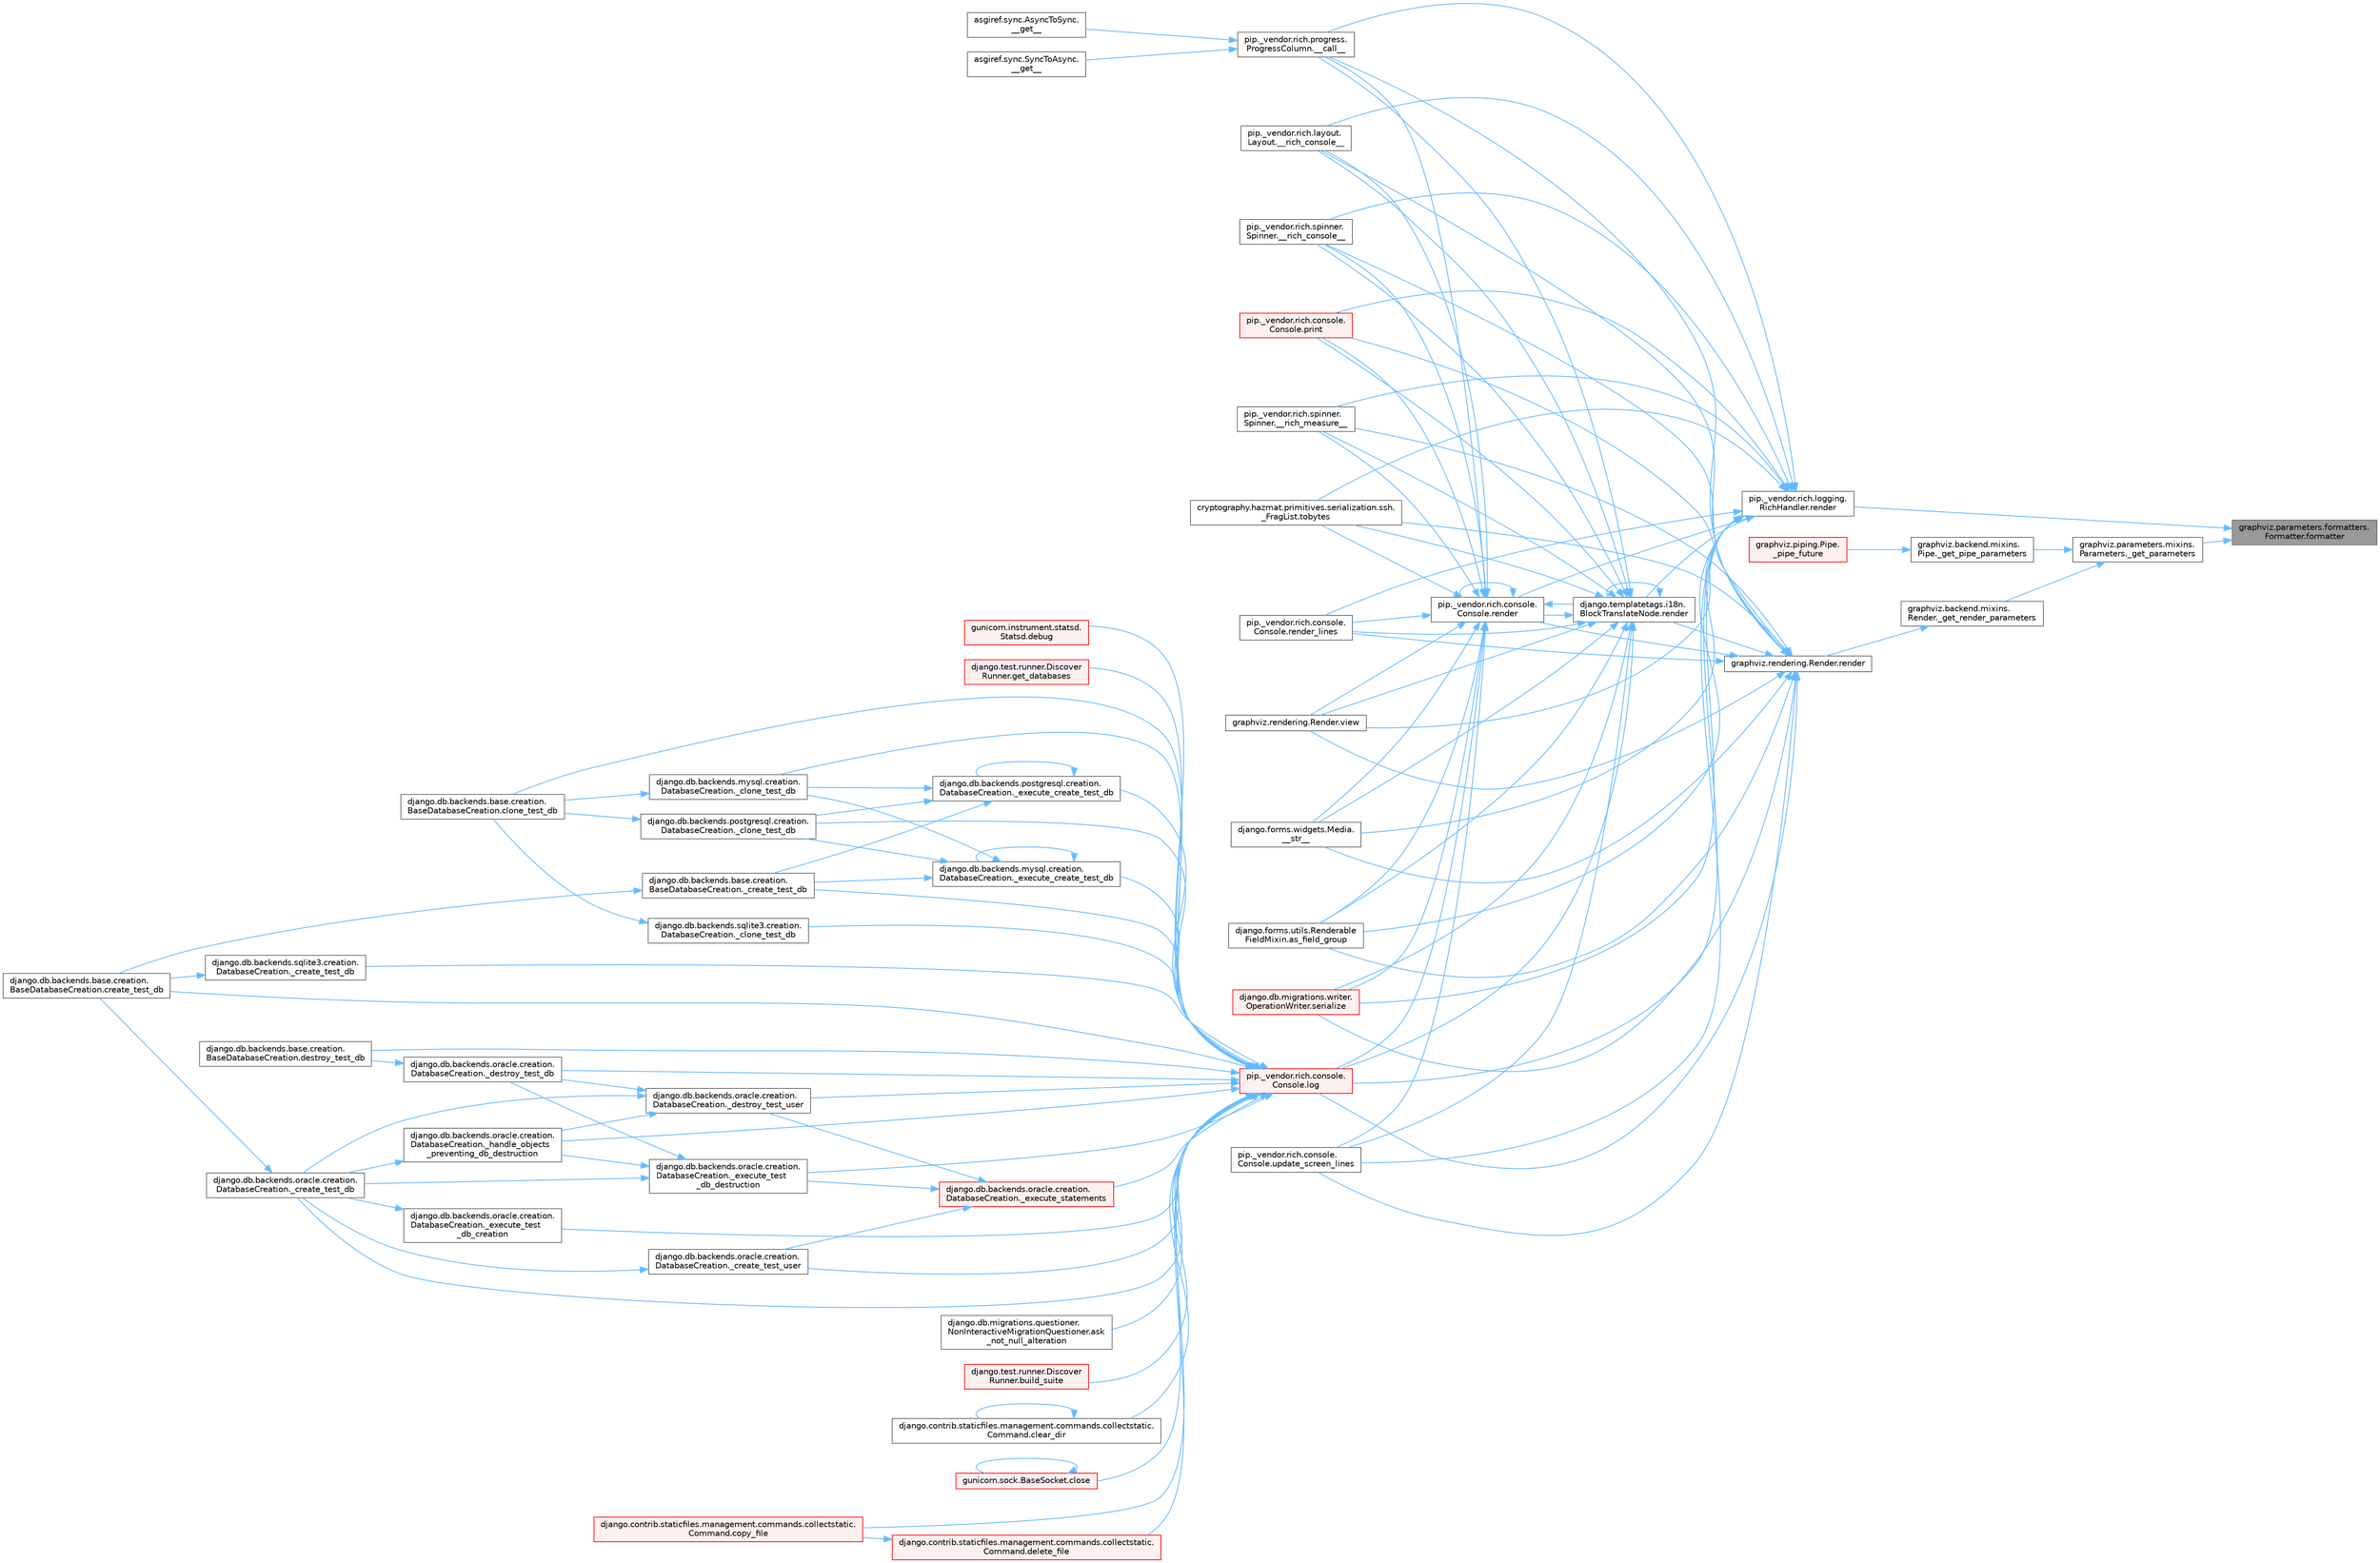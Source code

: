 digraph "graphviz.parameters.formatters.Formatter.formatter"
{
 // LATEX_PDF_SIZE
  bgcolor="transparent";
  edge [fontname=Helvetica,fontsize=10,labelfontname=Helvetica,labelfontsize=10];
  node [fontname=Helvetica,fontsize=10,shape=box,height=0.2,width=0.4];
  rankdir="RL";
  Node1 [id="Node000001",label="graphviz.parameters.formatters.\lFormatter.formatter",height=0.2,width=0.4,color="gray40", fillcolor="grey60", style="filled", fontcolor="black",tooltip=" "];
  Node1 -> Node2 [id="edge1_Node000001_Node000002",dir="back",color="steelblue1",style="solid",tooltip=" "];
  Node2 [id="Node000002",label="graphviz.parameters.mixins.\lParameters._get_parameters",height=0.2,width=0.4,color="grey40", fillcolor="white", style="filled",URL="$classgraphviz_1_1parameters_1_1mixins_1_1_parameters.html#afbdb3248258e4e956d5a7a5f70e60b27",tooltip=" "];
  Node2 -> Node3 [id="edge2_Node000002_Node000003",dir="back",color="steelblue1",style="solid",tooltip=" "];
  Node3 [id="Node000003",label="graphviz.backend.mixins.\lPipe._get_pipe_parameters",height=0.2,width=0.4,color="grey40", fillcolor="white", style="filled",URL="$classgraphviz_1_1backend_1_1mixins_1_1_pipe.html#a71c9b0c3410eae1975141f6c7774a1a0",tooltip=" "];
  Node3 -> Node4 [id="edge3_Node000003_Node000004",dir="back",color="steelblue1",style="solid",tooltip=" "];
  Node4 [id="Node000004",label="graphviz.piping.Pipe.\l_pipe_future",height=0.2,width=0.4,color="red", fillcolor="#FFF0F0", style="filled",URL="$classgraphviz_1_1piping_1_1_pipe.html#af8e945601764f6c1340dc13ff7606aab",tooltip=" "];
  Node2 -> Node10 [id="edge4_Node000002_Node000010",dir="back",color="steelblue1",style="solid",tooltip=" "];
  Node10 [id="Node000010",label="graphviz.backend.mixins.\lRender._get_render_parameters",height=0.2,width=0.4,color="grey40", fillcolor="white", style="filled",URL="$classgraphviz_1_1backend_1_1mixins_1_1_render.html#aedbcb99d10d2133f71d5f6671cbe257b",tooltip=" "];
  Node10 -> Node11 [id="edge5_Node000010_Node000011",dir="back",color="steelblue1",style="solid",tooltip=" "];
  Node11 [id="Node000011",label="graphviz.rendering.Render.render",height=0.2,width=0.4,color="grey40", fillcolor="white", style="filled",URL="$classgraphviz_1_1rendering_1_1_render.html#a0249d6538d64a6b59b1bed64d4636456",tooltip=" "];
  Node11 -> Node12 [id="edge6_Node000011_Node000012",dir="back",color="steelblue1",style="solid",tooltip=" "];
  Node12 [id="Node000012",label="pip._vendor.rich.progress.\lProgressColumn.__call__",height=0.2,width=0.4,color="grey40", fillcolor="white", style="filled",URL="$classpip_1_1__vendor_1_1rich_1_1progress_1_1_progress_column.html#ae0c399be74222f949edb0fa5324cf6ea",tooltip=" "];
  Node12 -> Node13 [id="edge7_Node000012_Node000013",dir="back",color="steelblue1",style="solid",tooltip=" "];
  Node13 [id="Node000013",label="asgiref.sync.AsyncToSync.\l__get__",height=0.2,width=0.4,color="grey40", fillcolor="white", style="filled",URL="$classasgiref_1_1sync_1_1_async_to_sync.html#a23e9ef7a73da98dad9e3f4e65846969b",tooltip=" "];
  Node12 -> Node14 [id="edge8_Node000012_Node000014",dir="back",color="steelblue1",style="solid",tooltip=" "];
  Node14 [id="Node000014",label="asgiref.sync.SyncToAsync.\l__get__",height=0.2,width=0.4,color="grey40", fillcolor="white", style="filled",URL="$classasgiref_1_1sync_1_1_sync_to_async.html#aebdfbe3f01079a529fd2f39810597381",tooltip=" "];
  Node11 -> Node15 [id="edge9_Node000011_Node000015",dir="back",color="steelblue1",style="solid",tooltip=" "];
  Node15 [id="Node000015",label="pip._vendor.rich.layout.\lLayout.__rich_console__",height=0.2,width=0.4,color="grey40", fillcolor="white", style="filled",URL="$classpip_1_1__vendor_1_1rich_1_1layout_1_1_layout.html#ac39cb3d17d2b0324ee1b0dada41a3ebd",tooltip=" "];
  Node11 -> Node16 [id="edge10_Node000011_Node000016",dir="back",color="steelblue1",style="solid",tooltip=" "];
  Node16 [id="Node000016",label="pip._vendor.rich.spinner.\lSpinner.__rich_console__",height=0.2,width=0.4,color="grey40", fillcolor="white", style="filled",URL="$classpip_1_1__vendor_1_1rich_1_1spinner_1_1_spinner.html#a6883d8dced19ac48d4dfc74f776357fd",tooltip=" "];
  Node11 -> Node17 [id="edge11_Node000011_Node000017",dir="back",color="steelblue1",style="solid",tooltip=" "];
  Node17 [id="Node000017",label="pip._vendor.rich.spinner.\lSpinner.__rich_measure__",height=0.2,width=0.4,color="grey40", fillcolor="white", style="filled",URL="$classpip_1_1__vendor_1_1rich_1_1spinner_1_1_spinner.html#a89745682c823c44a31bae8e8d07869f5",tooltip=" "];
  Node11 -> Node18 [id="edge12_Node000011_Node000018",dir="back",color="steelblue1",style="solid",tooltip=" "];
  Node18 [id="Node000018",label="django.forms.widgets.Media.\l__str__",height=0.2,width=0.4,color="grey40", fillcolor="white", style="filled",URL="$classdjango_1_1forms_1_1widgets_1_1_media.html#ae1651710548a7d9f14f036d035012d21",tooltip=" "];
  Node11 -> Node19 [id="edge13_Node000011_Node000019",dir="back",color="steelblue1",style="solid",tooltip=" "];
  Node19 [id="Node000019",label="django.forms.utils.Renderable\lFieldMixin.as_field_group",height=0.2,width=0.4,color="grey40", fillcolor="white", style="filled",URL="$classdjango_1_1forms_1_1utils_1_1_renderable_field_mixin.html#a1e9a1b4f790ea694431554267fd5d74c",tooltip=" "];
  Node11 -> Node20 [id="edge14_Node000011_Node000020",dir="back",color="steelblue1",style="solid",tooltip=" "];
  Node20 [id="Node000020",label="pip._vendor.rich.console.\lConsole.log",height=0.2,width=0.4,color="red", fillcolor="#FFF0F0", style="filled",URL="$classpip_1_1__vendor_1_1rich_1_1console_1_1_console.html#af9c77e39f9413fc2b134c60cfa23b0f1",tooltip=" "];
  Node20 -> Node21 [id="edge15_Node000020_Node000021",dir="back",color="steelblue1",style="solid",tooltip=" "];
  Node21 [id="Node000021",label="django.db.backends.mysql.creation.\lDatabaseCreation._clone_test_db",height=0.2,width=0.4,color="grey40", fillcolor="white", style="filled",URL="$classdjango_1_1db_1_1backends_1_1mysql_1_1creation_1_1_database_creation.html#ab4d99b6a9b6a81141d0fba9440d91619",tooltip=" "];
  Node21 -> Node22 [id="edge16_Node000021_Node000022",dir="back",color="steelblue1",style="solid",tooltip=" "];
  Node22 [id="Node000022",label="django.db.backends.base.creation.\lBaseDatabaseCreation.clone_test_db",height=0.2,width=0.4,color="grey40", fillcolor="white", style="filled",URL="$classdjango_1_1db_1_1backends_1_1base_1_1creation_1_1_base_database_creation.html#aa792ff2a6725c1020027c189ff967316",tooltip=" "];
  Node20 -> Node23 [id="edge17_Node000020_Node000023",dir="back",color="steelblue1",style="solid",tooltip=" "];
  Node23 [id="Node000023",label="django.db.backends.postgresql.creation.\lDatabaseCreation._clone_test_db",height=0.2,width=0.4,color="grey40", fillcolor="white", style="filled",URL="$classdjango_1_1db_1_1backends_1_1postgresql_1_1creation_1_1_database_creation.html#ab57e8a2ba94a8a4888fd435036b4c322",tooltip=" "];
  Node23 -> Node22 [id="edge18_Node000023_Node000022",dir="back",color="steelblue1",style="solid",tooltip=" "];
  Node20 -> Node24 [id="edge19_Node000020_Node000024",dir="back",color="steelblue1",style="solid",tooltip=" "];
  Node24 [id="Node000024",label="django.db.backends.sqlite3.creation.\lDatabaseCreation._clone_test_db",height=0.2,width=0.4,color="grey40", fillcolor="white", style="filled",URL="$classdjango_1_1db_1_1backends_1_1sqlite3_1_1creation_1_1_database_creation.html#a43a28bd11187e2b0677fd0be7643387b",tooltip=" "];
  Node24 -> Node22 [id="edge20_Node000024_Node000022",dir="back",color="steelblue1",style="solid",tooltip=" "];
  Node20 -> Node25 [id="edge21_Node000020_Node000025",dir="back",color="steelblue1",style="solid",tooltip=" "];
  Node25 [id="Node000025",label="django.db.backends.base.creation.\lBaseDatabaseCreation._create_test_db",height=0.2,width=0.4,color="grey40", fillcolor="white", style="filled",URL="$classdjango_1_1db_1_1backends_1_1base_1_1creation_1_1_base_database_creation.html#a3782aff49b95503af2f0e518a10dc22d",tooltip=" "];
  Node25 -> Node26 [id="edge22_Node000025_Node000026",dir="back",color="steelblue1",style="solid",tooltip=" "];
  Node26 [id="Node000026",label="django.db.backends.base.creation.\lBaseDatabaseCreation.create_test_db",height=0.2,width=0.4,color="grey40", fillcolor="white", style="filled",URL="$classdjango_1_1db_1_1backends_1_1base_1_1creation_1_1_base_database_creation.html#af6962208f3f5ffa10ab9acf501090181",tooltip=" "];
  Node20 -> Node27 [id="edge23_Node000020_Node000027",dir="back",color="steelblue1",style="solid",tooltip=" "];
  Node27 [id="Node000027",label="django.db.backends.oracle.creation.\lDatabaseCreation._create_test_db",height=0.2,width=0.4,color="grey40", fillcolor="white", style="filled",URL="$classdjango_1_1db_1_1backends_1_1oracle_1_1creation_1_1_database_creation.html#aea03f2099a0f6691226755c6b60c133f",tooltip=" "];
  Node27 -> Node26 [id="edge24_Node000027_Node000026",dir="back",color="steelblue1",style="solid",tooltip=" "];
  Node20 -> Node28 [id="edge25_Node000020_Node000028",dir="back",color="steelblue1",style="solid",tooltip=" "];
  Node28 [id="Node000028",label="django.db.backends.sqlite3.creation.\lDatabaseCreation._create_test_db",height=0.2,width=0.4,color="grey40", fillcolor="white", style="filled",URL="$classdjango_1_1db_1_1backends_1_1sqlite3_1_1creation_1_1_database_creation.html#a67d2c057a1e604f78b379e63cd6bff28",tooltip=" "];
  Node28 -> Node26 [id="edge26_Node000028_Node000026",dir="back",color="steelblue1",style="solid",tooltip=" "];
  Node20 -> Node29 [id="edge27_Node000020_Node000029",dir="back",color="steelblue1",style="solid",tooltip=" "];
  Node29 [id="Node000029",label="django.db.backends.oracle.creation.\lDatabaseCreation._create_test_user",height=0.2,width=0.4,color="grey40", fillcolor="white", style="filled",URL="$classdjango_1_1db_1_1backends_1_1oracle_1_1creation_1_1_database_creation.html#a59ea754a7f0af2c6d24086c033e1a0dd",tooltip=" "];
  Node29 -> Node27 [id="edge28_Node000029_Node000027",dir="back",color="steelblue1",style="solid",tooltip=" "];
  Node20 -> Node30 [id="edge29_Node000020_Node000030",dir="back",color="steelblue1",style="solid",tooltip=" "];
  Node30 [id="Node000030",label="django.db.backends.oracle.creation.\lDatabaseCreation._destroy_test_db",height=0.2,width=0.4,color="grey40", fillcolor="white", style="filled",URL="$classdjango_1_1db_1_1backends_1_1oracle_1_1creation_1_1_database_creation.html#a08dd28500eb796fba820014d705845e1",tooltip=" "];
  Node30 -> Node31 [id="edge30_Node000030_Node000031",dir="back",color="steelblue1",style="solid",tooltip=" "];
  Node31 [id="Node000031",label="django.db.backends.base.creation.\lBaseDatabaseCreation.destroy_test_db",height=0.2,width=0.4,color="grey40", fillcolor="white", style="filled",URL="$classdjango_1_1db_1_1backends_1_1base_1_1creation_1_1_base_database_creation.html#a2c41c21dd95190d85b132c7666f9593d",tooltip=" "];
  Node20 -> Node32 [id="edge31_Node000020_Node000032",dir="back",color="steelblue1",style="solid",tooltip=" "];
  Node32 [id="Node000032",label="django.db.backends.oracle.creation.\lDatabaseCreation._destroy_test_user",height=0.2,width=0.4,color="grey40", fillcolor="white", style="filled",URL="$classdjango_1_1db_1_1backends_1_1oracle_1_1creation_1_1_database_creation.html#ac5b566d811b2dcccb9c6c125486ec8b9",tooltip=" "];
  Node32 -> Node27 [id="edge32_Node000032_Node000027",dir="back",color="steelblue1",style="solid",tooltip=" "];
  Node32 -> Node30 [id="edge33_Node000032_Node000030",dir="back",color="steelblue1",style="solid",tooltip=" "];
  Node32 -> Node33 [id="edge34_Node000032_Node000033",dir="back",color="steelblue1",style="solid",tooltip=" "];
  Node33 [id="Node000033",label="django.db.backends.oracle.creation.\lDatabaseCreation._handle_objects\l_preventing_db_destruction",height=0.2,width=0.4,color="grey40", fillcolor="white", style="filled",URL="$classdjango_1_1db_1_1backends_1_1oracle_1_1creation_1_1_database_creation.html#a1c37c804f0a89dbadda5bc9fd5b601af",tooltip=" "];
  Node33 -> Node27 [id="edge35_Node000033_Node000027",dir="back",color="steelblue1",style="solid",tooltip=" "];
  Node20 -> Node34 [id="edge36_Node000020_Node000034",dir="back",color="steelblue1",style="solid",tooltip=" "];
  Node34 [id="Node000034",label="django.db.backends.mysql.creation.\lDatabaseCreation._execute_create_test_db",height=0.2,width=0.4,color="grey40", fillcolor="white", style="filled",URL="$classdjango_1_1db_1_1backends_1_1mysql_1_1creation_1_1_database_creation.html#ab42ab74c9087be175aad845aec9d4160",tooltip=" "];
  Node34 -> Node21 [id="edge37_Node000034_Node000021",dir="back",color="steelblue1",style="solid",tooltip=" "];
  Node34 -> Node23 [id="edge38_Node000034_Node000023",dir="back",color="steelblue1",style="solid",tooltip=" "];
  Node34 -> Node25 [id="edge39_Node000034_Node000025",dir="back",color="steelblue1",style="solid",tooltip=" "];
  Node34 -> Node34 [id="edge40_Node000034_Node000034",dir="back",color="steelblue1",style="solid",tooltip=" "];
  Node20 -> Node35 [id="edge41_Node000020_Node000035",dir="back",color="steelblue1",style="solid",tooltip=" "];
  Node35 [id="Node000035",label="django.db.backends.postgresql.creation.\lDatabaseCreation._execute_create_test_db",height=0.2,width=0.4,color="grey40", fillcolor="white", style="filled",URL="$classdjango_1_1db_1_1backends_1_1postgresql_1_1creation_1_1_database_creation.html#a8c9e9502a3370ff7f46e7982b1ace1ec",tooltip=" "];
  Node35 -> Node21 [id="edge42_Node000035_Node000021",dir="back",color="steelblue1",style="solid",tooltip=" "];
  Node35 -> Node23 [id="edge43_Node000035_Node000023",dir="back",color="steelblue1",style="solid",tooltip=" "];
  Node35 -> Node25 [id="edge44_Node000035_Node000025",dir="back",color="steelblue1",style="solid",tooltip=" "];
  Node35 -> Node35 [id="edge45_Node000035_Node000035",dir="back",color="steelblue1",style="solid",tooltip=" "];
  Node20 -> Node36 [id="edge46_Node000020_Node000036",dir="back",color="steelblue1",style="solid",tooltip=" "];
  Node36 [id="Node000036",label="django.db.backends.oracle.creation.\lDatabaseCreation._execute_statements",height=0.2,width=0.4,color="red", fillcolor="#FFF0F0", style="filled",URL="$classdjango_1_1db_1_1backends_1_1oracle_1_1creation_1_1_database_creation.html#a40f0a887cb7b18753bb057b12ede6de5",tooltip=" "];
  Node36 -> Node29 [id="edge47_Node000036_Node000029",dir="back",color="steelblue1",style="solid",tooltip=" "];
  Node36 -> Node32 [id="edge48_Node000036_Node000032",dir="back",color="steelblue1",style="solid",tooltip=" "];
  Node36 -> Node39 [id="edge49_Node000036_Node000039",dir="back",color="steelblue1",style="solid",tooltip=" "];
  Node39 [id="Node000039",label="django.db.backends.oracle.creation.\lDatabaseCreation._execute_test\l_db_destruction",height=0.2,width=0.4,color="grey40", fillcolor="white", style="filled",URL="$classdjango_1_1db_1_1backends_1_1oracle_1_1creation_1_1_database_creation.html#a122c68cb1495e4c1a5c9c6a8f61ea46f",tooltip=" "];
  Node39 -> Node27 [id="edge50_Node000039_Node000027",dir="back",color="steelblue1",style="solid",tooltip=" "];
  Node39 -> Node30 [id="edge51_Node000039_Node000030",dir="back",color="steelblue1",style="solid",tooltip=" "];
  Node39 -> Node33 [id="edge52_Node000039_Node000033",dir="back",color="steelblue1",style="solid",tooltip=" "];
  Node20 -> Node38 [id="edge53_Node000020_Node000038",dir="back",color="steelblue1",style="solid",tooltip=" "];
  Node38 [id="Node000038",label="django.db.backends.oracle.creation.\lDatabaseCreation._execute_test\l_db_creation",height=0.2,width=0.4,color="grey40", fillcolor="white", style="filled",URL="$classdjango_1_1db_1_1backends_1_1oracle_1_1creation_1_1_database_creation.html#a66d037f8286d396a98cf6ad2a5b9f25f",tooltip=" "];
  Node38 -> Node27 [id="edge54_Node000038_Node000027",dir="back",color="steelblue1",style="solid",tooltip=" "];
  Node20 -> Node39 [id="edge55_Node000020_Node000039",dir="back",color="steelblue1",style="solid",tooltip=" "];
  Node20 -> Node33 [id="edge56_Node000020_Node000033",dir="back",color="steelblue1",style="solid",tooltip=" "];
  Node20 -> Node40 [id="edge57_Node000020_Node000040",dir="back",color="steelblue1",style="solid",tooltip=" "];
  Node40 [id="Node000040",label="django.db.migrations.questioner.\lNonInteractiveMigrationQuestioner.ask\l_not_null_alteration",height=0.2,width=0.4,color="grey40", fillcolor="white", style="filled",URL="$classdjango_1_1db_1_1migrations_1_1questioner_1_1_non_interactive_migration_questioner.html#a8e2e9dcddaff9a58581a3bdfbc87136f",tooltip=" "];
  Node20 -> Node41 [id="edge58_Node000020_Node000041",dir="back",color="steelblue1",style="solid",tooltip=" "];
  Node41 [id="Node000041",label="django.test.runner.Discover\lRunner.build_suite",height=0.2,width=0.4,color="red", fillcolor="#FFF0F0", style="filled",URL="$classdjango_1_1test_1_1runner_1_1_discover_runner.html#a59c1b9e138786179fdbfce3ab15bf2c8",tooltip=" "];
  Node20 -> Node43 [id="edge59_Node000020_Node000043",dir="back",color="steelblue1",style="solid",tooltip=" "];
  Node43 [id="Node000043",label="django.contrib.staticfiles.management.commands.collectstatic.\lCommand.clear_dir",height=0.2,width=0.4,color="grey40", fillcolor="white", style="filled",URL="$classdjango_1_1contrib_1_1staticfiles_1_1management_1_1commands_1_1collectstatic_1_1_command.html#a2974077448bb3e1203a0c82350976399",tooltip=" "];
  Node43 -> Node43 [id="edge60_Node000043_Node000043",dir="back",color="steelblue1",style="solid",tooltip=" "];
  Node20 -> Node22 [id="edge61_Node000020_Node000022",dir="back",color="steelblue1",style="solid",tooltip=" "];
  Node20 -> Node44 [id="edge62_Node000020_Node000044",dir="back",color="steelblue1",style="solid",tooltip=" "];
  Node44 [id="Node000044",label="gunicorn.sock.BaseSocket.close",height=0.2,width=0.4,color="red", fillcolor="#FFF0F0", style="filled",URL="$classgunicorn_1_1sock_1_1_base_socket.html#af2002e81bf30cc8c6614f9568af6ef06",tooltip=" "];
  Node44 -> Node44 [id="edge63_Node000044_Node000044",dir="back",color="steelblue1",style="solid",tooltip=" "];
  Node20 -> Node2435 [id="edge64_Node000020_Node002435",dir="back",color="steelblue1",style="solid",tooltip=" "];
  Node2435 [id="Node002435",label="django.contrib.staticfiles.management.commands.collectstatic.\lCommand.copy_file",height=0.2,width=0.4,color="red", fillcolor="#FFF0F0", style="filled",URL="$classdjango_1_1contrib_1_1staticfiles_1_1management_1_1commands_1_1collectstatic_1_1_command.html#aa1d53e284649215d968d4bb505fb4d4b",tooltip=" "];
  Node20 -> Node26 [id="edge65_Node000020_Node000026",dir="back",color="steelblue1",style="solid",tooltip=" "];
  Node20 -> Node2996 [id="edge66_Node000020_Node002996",dir="back",color="steelblue1",style="solid",tooltip=" "];
  Node2996 [id="Node002996",label="gunicorn.instrument.statsd.\lStatsd.debug",height=0.2,width=0.4,color="red", fillcolor="#FFF0F0", style="filled",URL="$classgunicorn_1_1instrument_1_1statsd_1_1_statsd.html#abb1906a025131e88e3da6201580d70b8",tooltip=" "];
  Node20 -> Node2434 [id="edge67_Node000020_Node002434",dir="back",color="steelblue1",style="solid",tooltip=" "];
  Node2434 [id="Node002434",label="django.contrib.staticfiles.management.commands.collectstatic.\lCommand.delete_file",height=0.2,width=0.4,color="red", fillcolor="#FFF0F0", style="filled",URL="$classdjango_1_1contrib_1_1staticfiles_1_1management_1_1commands_1_1collectstatic_1_1_command.html#a54d45dfce4bec3a86e7cd24afd6ade21",tooltip=" "];
  Node2434 -> Node2435 [id="edge68_Node002434_Node002435",dir="back",color="steelblue1",style="solid",tooltip=" "];
  Node20 -> Node31 [id="edge69_Node000020_Node000031",dir="back",color="steelblue1",style="solid",tooltip=" "];
  Node20 -> Node2997 [id="edge70_Node000020_Node002997",dir="back",color="steelblue1",style="solid",tooltip=" "];
  Node2997 [id="Node002997",label="django.test.runner.Discover\lRunner.get_databases",height=0.2,width=0.4,color="red", fillcolor="#FFF0F0", style="filled",URL="$classdjango_1_1test_1_1runner_1_1_discover_runner.html#ad447cd139bbf24a8ca2d0c4bd0bb9810",tooltip=" "];
  Node11 -> Node441 [id="edge71_Node000011_Node000441",dir="back",color="steelblue1",style="solid",tooltip=" "];
  Node441 [id="Node000441",label="pip._vendor.rich.console.\lConsole.print",height=0.2,width=0.4,color="red", fillcolor="#FFF0F0", style="filled",URL="$classpip_1_1__vendor_1_1rich_1_1console_1_1_console.html#af954370cdbb49236b597f2c11064549d",tooltip=" "];
  Node11 -> Node909 [id="edge72_Node000011_Node000909",dir="back",color="steelblue1",style="solid",tooltip=" "];
  Node909 [id="Node000909",label="django.templatetags.i18n.\lBlockTranslateNode.render",height=0.2,width=0.4,color="grey40", fillcolor="white", style="filled",URL="$classdjango_1_1templatetags_1_1i18n_1_1_block_translate_node.html#aaf05bebfd02c1c4b676387ada0357832",tooltip=" "];
  Node909 -> Node12 [id="edge73_Node000909_Node000012",dir="back",color="steelblue1",style="solid",tooltip=" "];
  Node909 -> Node15 [id="edge74_Node000909_Node000015",dir="back",color="steelblue1",style="solid",tooltip=" "];
  Node909 -> Node16 [id="edge75_Node000909_Node000016",dir="back",color="steelblue1",style="solid",tooltip=" "];
  Node909 -> Node17 [id="edge76_Node000909_Node000017",dir="back",color="steelblue1",style="solid",tooltip=" "];
  Node909 -> Node18 [id="edge77_Node000909_Node000018",dir="back",color="steelblue1",style="solid",tooltip=" "];
  Node909 -> Node19 [id="edge78_Node000909_Node000019",dir="back",color="steelblue1",style="solid",tooltip=" "];
  Node909 -> Node20 [id="edge79_Node000909_Node000020",dir="back",color="steelblue1",style="solid",tooltip=" "];
  Node909 -> Node441 [id="edge80_Node000909_Node000441",dir="back",color="steelblue1",style="solid",tooltip=" "];
  Node909 -> Node909 [id="edge81_Node000909_Node000909",dir="back",color="steelblue1",style="solid",tooltip=" "];
  Node909 -> Node910 [id="edge82_Node000909_Node000910",dir="back",color="steelblue1",style="solid",tooltip=" "];
  Node910 [id="Node000910",label="pip._vendor.rich.console.\lConsole.render",height=0.2,width=0.4,color="grey40", fillcolor="white", style="filled",URL="$classpip_1_1__vendor_1_1rich_1_1console_1_1_console.html#a9551b8254c573105adde80622393a938",tooltip=" "];
  Node910 -> Node12 [id="edge83_Node000910_Node000012",dir="back",color="steelblue1",style="solid",tooltip=" "];
  Node910 -> Node15 [id="edge84_Node000910_Node000015",dir="back",color="steelblue1",style="solid",tooltip=" "];
  Node910 -> Node16 [id="edge85_Node000910_Node000016",dir="back",color="steelblue1",style="solid",tooltip=" "];
  Node910 -> Node17 [id="edge86_Node000910_Node000017",dir="back",color="steelblue1",style="solid",tooltip=" "];
  Node910 -> Node18 [id="edge87_Node000910_Node000018",dir="back",color="steelblue1",style="solid",tooltip=" "];
  Node910 -> Node19 [id="edge88_Node000910_Node000019",dir="back",color="steelblue1",style="solid",tooltip=" "];
  Node910 -> Node20 [id="edge89_Node000910_Node000020",dir="back",color="steelblue1",style="solid",tooltip=" "];
  Node910 -> Node441 [id="edge90_Node000910_Node000441",dir="back",color="steelblue1",style="solid",tooltip=" "];
  Node910 -> Node909 [id="edge91_Node000910_Node000909",dir="back",color="steelblue1",style="solid",tooltip=" "];
  Node910 -> Node910 [id="edge92_Node000910_Node000910",dir="back",color="steelblue1",style="solid",tooltip=" "];
  Node910 -> Node911 [id="edge93_Node000910_Node000911",dir="back",color="steelblue1",style="solid",tooltip=" "];
  Node911 [id="Node000911",label="pip._vendor.rich.console.\lConsole.render_lines",height=0.2,width=0.4,color="grey40", fillcolor="white", style="filled",URL="$classpip_1_1__vendor_1_1rich_1_1console_1_1_console.html#a5818808a49db20c5bee6986425f96f14",tooltip=" "];
  Node910 -> Node912 [id="edge94_Node000910_Node000912",dir="back",color="steelblue1",style="solid",tooltip=" "];
  Node912 [id="Node000912",label="django.db.migrations.writer.\lOperationWriter.serialize",height=0.2,width=0.4,color="red", fillcolor="#FFF0F0", style="filled",URL="$classdjango_1_1db_1_1migrations_1_1writer_1_1_operation_writer.html#a866e8d13e1c54a35d74e9a6b0383b2f8",tooltip=" "];
  Node910 -> Node1254 [id="edge95_Node000910_Node001254",dir="back",color="steelblue1",style="solid",tooltip=" "];
  Node1254 [id="Node001254",label="cryptography.hazmat.primitives.serialization.ssh.\l_FragList.tobytes",height=0.2,width=0.4,color="grey40", fillcolor="white", style="filled",URL="$classcryptography_1_1hazmat_1_1primitives_1_1serialization_1_1ssh_1_1___frag_list.html#a195dd4e7c741624829a13af53fa3de38",tooltip=" "];
  Node910 -> Node1255 [id="edge96_Node000910_Node001255",dir="back",color="steelblue1",style="solid",tooltip=" "];
  Node1255 [id="Node001255",label="pip._vendor.rich.console.\lConsole.update_screen_lines",height=0.2,width=0.4,color="grey40", fillcolor="white", style="filled",URL="$classpip_1_1__vendor_1_1rich_1_1console_1_1_console.html#a21cfe5af86ec7533f23d45fe2969817e",tooltip=" "];
  Node910 -> Node1256 [id="edge97_Node000910_Node001256",dir="back",color="steelblue1",style="solid",tooltip=" "];
  Node1256 [id="Node001256",label="graphviz.rendering.Render.view",height=0.2,width=0.4,color="grey40", fillcolor="white", style="filled",URL="$classgraphviz_1_1rendering_1_1_render.html#a53169c422996b9a7e92b5580c13914e2",tooltip=" "];
  Node909 -> Node911 [id="edge98_Node000909_Node000911",dir="back",color="steelblue1",style="solid",tooltip=" "];
  Node909 -> Node912 [id="edge99_Node000909_Node000912",dir="back",color="steelblue1",style="solid",tooltip=" "];
  Node909 -> Node1254 [id="edge100_Node000909_Node001254",dir="back",color="steelblue1",style="solid",tooltip=" "];
  Node909 -> Node1255 [id="edge101_Node000909_Node001255",dir="back",color="steelblue1",style="solid",tooltip=" "];
  Node909 -> Node1256 [id="edge102_Node000909_Node001256",dir="back",color="steelblue1",style="solid",tooltip=" "];
  Node11 -> Node910 [id="edge103_Node000011_Node000910",dir="back",color="steelblue1",style="solid",tooltip=" "];
  Node11 -> Node911 [id="edge104_Node000011_Node000911",dir="back",color="steelblue1",style="solid",tooltip=" "];
  Node11 -> Node912 [id="edge105_Node000011_Node000912",dir="back",color="steelblue1",style="solid",tooltip=" "];
  Node11 -> Node1254 [id="edge106_Node000011_Node001254",dir="back",color="steelblue1",style="solid",tooltip=" "];
  Node11 -> Node1255 [id="edge107_Node000011_Node001255",dir="back",color="steelblue1",style="solid",tooltip=" "];
  Node11 -> Node1256 [id="edge108_Node000011_Node001256",dir="back",color="steelblue1",style="solid",tooltip=" "];
  Node1 -> Node3179 [id="edge109_Node000001_Node003179",dir="back",color="steelblue1",style="solid",tooltip=" "];
  Node3179 [id="Node003179",label="pip._vendor.rich.logging.\lRichHandler.render",height=0.2,width=0.4,color="grey40", fillcolor="white", style="filled",URL="$classpip_1_1__vendor_1_1rich_1_1logging_1_1_rich_handler.html#a0acda8d7c409e1313b955ec51557d456",tooltip=" "];
  Node3179 -> Node12 [id="edge110_Node003179_Node000012",dir="back",color="steelblue1",style="solid",tooltip=" "];
  Node3179 -> Node15 [id="edge111_Node003179_Node000015",dir="back",color="steelblue1",style="solid",tooltip=" "];
  Node3179 -> Node16 [id="edge112_Node003179_Node000016",dir="back",color="steelblue1",style="solid",tooltip=" "];
  Node3179 -> Node17 [id="edge113_Node003179_Node000017",dir="back",color="steelblue1",style="solid",tooltip=" "];
  Node3179 -> Node18 [id="edge114_Node003179_Node000018",dir="back",color="steelblue1",style="solid",tooltip=" "];
  Node3179 -> Node19 [id="edge115_Node003179_Node000019",dir="back",color="steelblue1",style="solid",tooltip=" "];
  Node3179 -> Node20 [id="edge116_Node003179_Node000020",dir="back",color="steelblue1",style="solid",tooltip=" "];
  Node3179 -> Node441 [id="edge117_Node003179_Node000441",dir="back",color="steelblue1",style="solid",tooltip=" "];
  Node3179 -> Node909 [id="edge118_Node003179_Node000909",dir="back",color="steelblue1",style="solid",tooltip=" "];
  Node3179 -> Node910 [id="edge119_Node003179_Node000910",dir="back",color="steelblue1",style="solid",tooltip=" "];
  Node3179 -> Node911 [id="edge120_Node003179_Node000911",dir="back",color="steelblue1",style="solid",tooltip=" "];
  Node3179 -> Node912 [id="edge121_Node003179_Node000912",dir="back",color="steelblue1",style="solid",tooltip=" "];
  Node3179 -> Node1254 [id="edge122_Node003179_Node001254",dir="back",color="steelblue1",style="solid",tooltip=" "];
  Node3179 -> Node1255 [id="edge123_Node003179_Node001255",dir="back",color="steelblue1",style="solid",tooltip=" "];
  Node3179 -> Node1256 [id="edge124_Node003179_Node001256",dir="back",color="steelblue1",style="solid",tooltip=" "];
}
